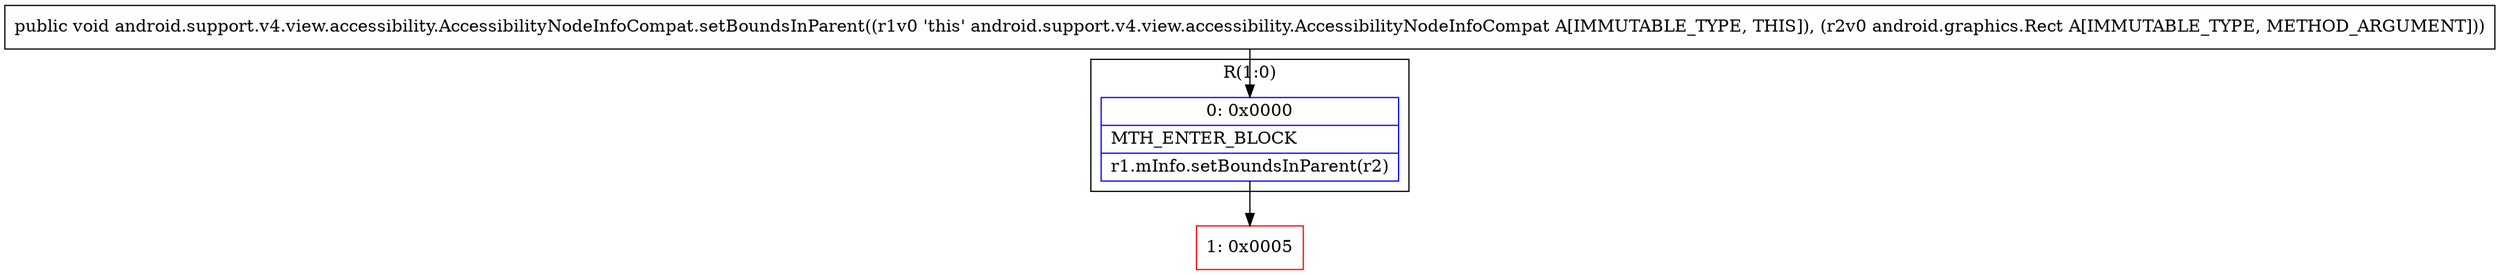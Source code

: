 digraph "CFG forandroid.support.v4.view.accessibility.AccessibilityNodeInfoCompat.setBoundsInParent(Landroid\/graphics\/Rect;)V" {
subgraph cluster_Region_1505029140 {
label = "R(1:0)";
node [shape=record,color=blue];
Node_0 [shape=record,label="{0\:\ 0x0000|MTH_ENTER_BLOCK\l|r1.mInfo.setBoundsInParent(r2)\l}"];
}
Node_1 [shape=record,color=red,label="{1\:\ 0x0005}"];
MethodNode[shape=record,label="{public void android.support.v4.view.accessibility.AccessibilityNodeInfoCompat.setBoundsInParent((r1v0 'this' android.support.v4.view.accessibility.AccessibilityNodeInfoCompat A[IMMUTABLE_TYPE, THIS]), (r2v0 android.graphics.Rect A[IMMUTABLE_TYPE, METHOD_ARGUMENT])) }"];
MethodNode -> Node_0;
Node_0 -> Node_1;
}

